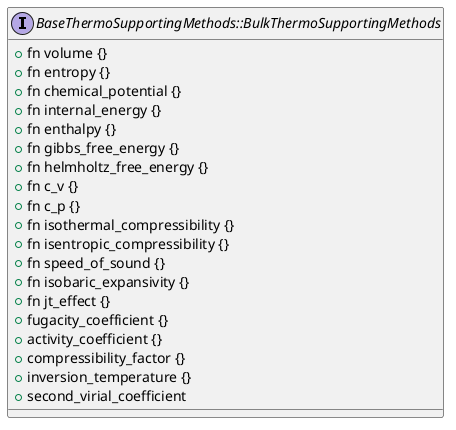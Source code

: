 @startuml bulk_thermo_methods_class_diagram


Interface BaseThermoSupportingMethods::BulkThermoSupportingMethods {
    + fn volume {}
    + fn entropy {}
    + fn chemical_potential {}
    + fn internal_energy {}
    + fn enthalpy {}
    + fn gibbs_free_energy {}
    + fn helmholtz_free_energy {}
    + fn c_v {}
    + fn c_p {}
    + fn isothermal_compressibility {}
    + fn isentropic_compressibility {}
    + fn speed_of_sound {}
    + fn isobaric_expansivity {}
    + fn jt_effect {}
    + fugacity_coefficient {}
    + activity_coefficient {}
    + compressibility_factor {}
    + inversion_temperature {}
    + second_virial_coefficient
}

@enduml
